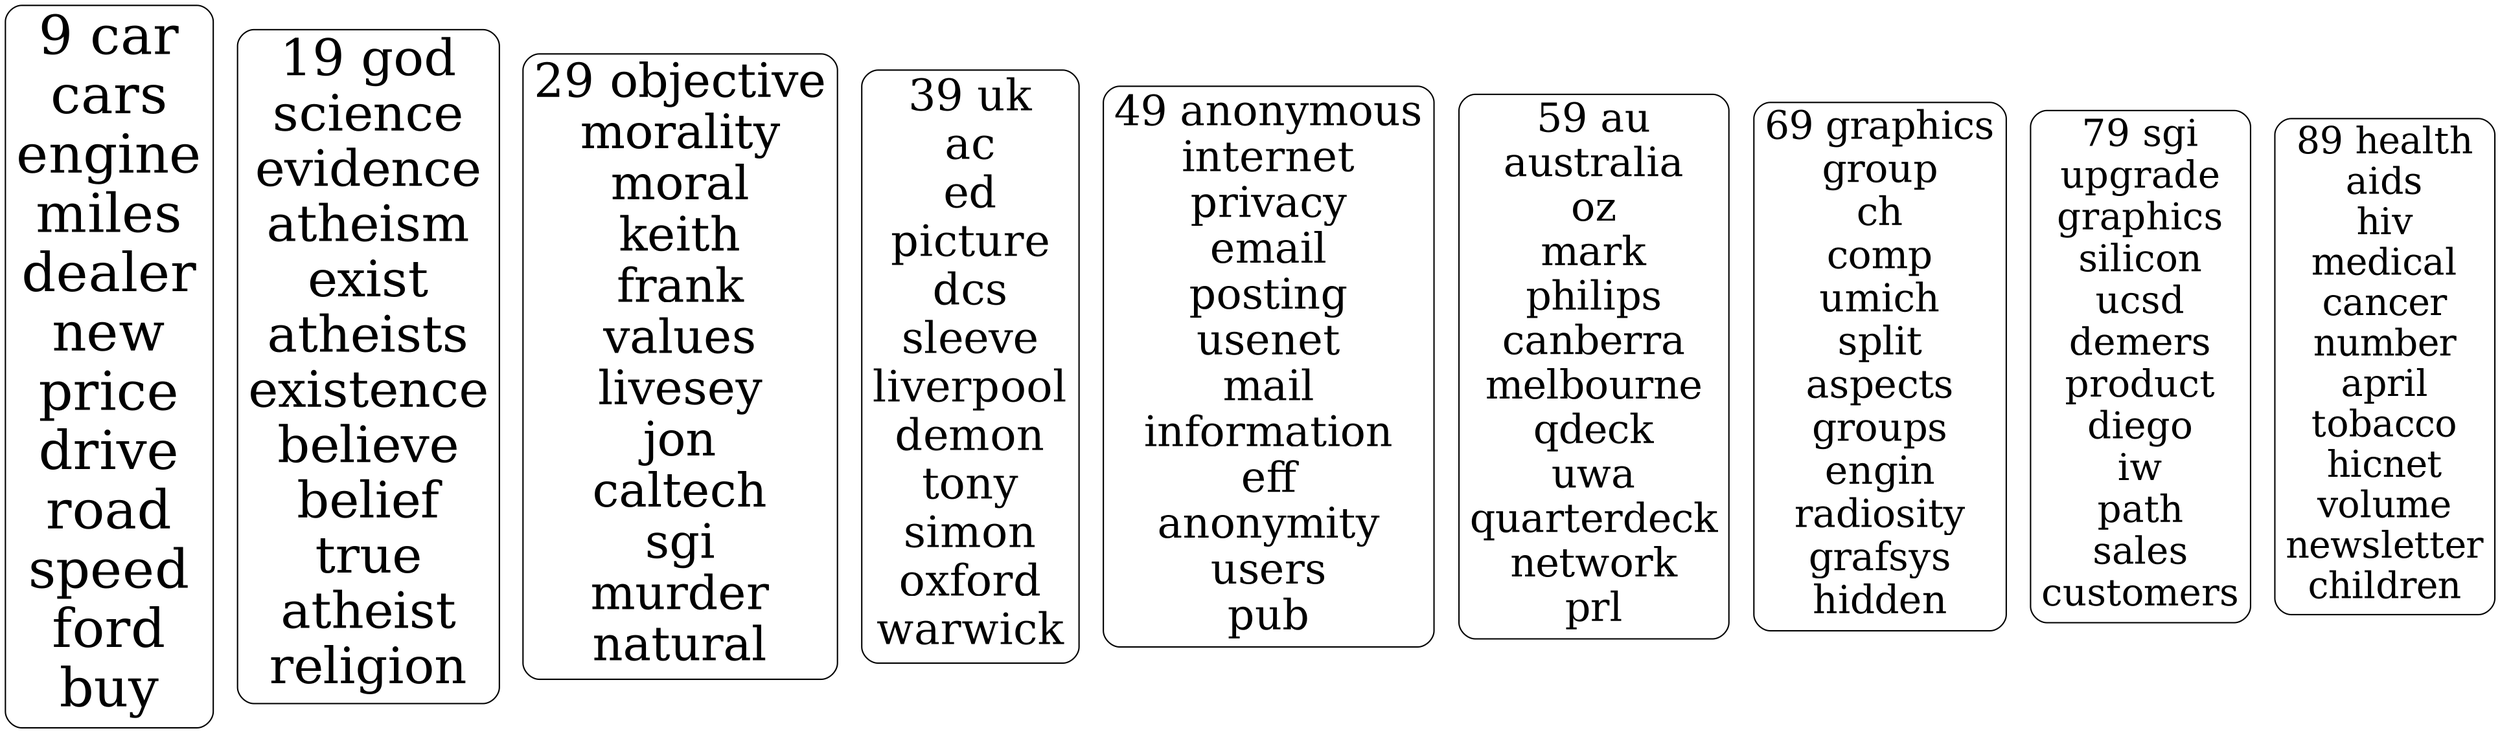 digraph G {
ranksep=4; ratio = "auto"; layers="1:2:3:4:5";
"1_9" [rank =2,fontsize =40.0639, shape=box, style="rounded", label="9 car
cars
engine
miles
dealer
new
price
drive
road
speed
ford
buy"]
"1_19" [rank =2,fontsize =37.284, shape=box, style="rounded", label="19 god
science
evidence
atheism
exist
atheists
existence
believe
belief
true
atheist
religion"]
"1_29" [rank =2,fontsize =34.8557, shape=box, style="rounded", label="29 objective
morality
moral
keith
frank
values
livesey
jon
caltech
sgi
murder
natural"]
"1_39" [rank =2,fontsize =32.2729, shape=box, style="rounded", label="39 uk
ac
ed
picture
dcs
sleeve
liverpool
demon
tony
simon
oxford
warwick"]
"1_49" [rank =2,fontsize =31.135, shape=box, style="rounded", label="49 anonymous
internet
privacy
email
posting
usenet
mail
information
eff
anonymity
users
pub"]
"1_59" [rank =2,fontsize =29.5996, shape=box, style="rounded", label="59 au
australia
oz
mark
philips
canberra
melbourne
qdeck
uwa
quarterdeck
network
prl"]
"1_69" [rank =2,fontsize =28.6849, shape=box, style="rounded", label="69 graphics
group
ch
comp
umich
split
aspects
groups
engin
radiosity
grafsys
hidden"]
"1_79" [rank =2,fontsize =27.7548, shape=box, style="rounded", label="79 sgi
upgrade
graphics
silicon
ucsd
demers
product
diego
iw
path
sales
customers"]
"1_89" [rank =2,fontsize =27.2109, shape=box, style="rounded", label="89 health
aids
hiv
medical
cancer
number
april
tobacco
hicnet
volume
newsletter
children"]
{rank=same; "1_9" "1_19" "1_29" "1_39" "1_49" "1_59" "1_69" "1_79" "1_89"}{rank=same;}{rank=same;}{rank=same;}{rank=same;}}